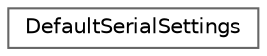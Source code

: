 digraph "Graphical Class Hierarchy"
{
 // LATEX_PDF_SIZE
  bgcolor="transparent";
  edge [fontname=Helvetica,fontsize=10,labelfontname=Helvetica,labelfontsize=10];
  node [fontname=Helvetica,fontsize=10,shape=box,height=0.2,width=0.4];
  rankdir="LR";
  Node0 [id="Node000000",label="DefaultSerialSettings",height=0.2,width=0.4,color="grey40", fillcolor="white", style="filled",URL="$db/dc2/struct_default_serial_settings.html",tooltip=" "];
}
